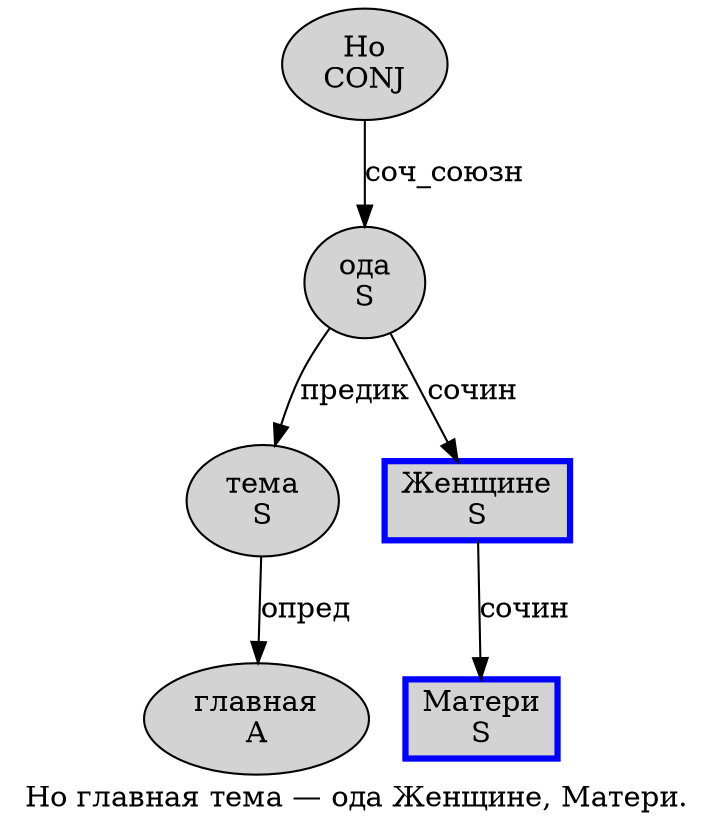 digraph SENTENCE_54 {
	graph [label="Но главная тема — ода Женщине, Матери."]
	node [style=filled]
		0 [label="Но
CONJ" color="" fillcolor=lightgray penwidth=1 shape=ellipse]
		1 [label="главная
A" color="" fillcolor=lightgray penwidth=1 shape=ellipse]
		2 [label="тема
S" color="" fillcolor=lightgray penwidth=1 shape=ellipse]
		4 [label="ода
S" color="" fillcolor=lightgray penwidth=1 shape=ellipse]
		5 [label="Женщине
S" color=blue fillcolor=lightgray penwidth=3 shape=box]
		7 [label="Матери
S" color=blue fillcolor=lightgray penwidth=3 shape=box]
			0 -> 4 [label="соч_союзн"]
			4 -> 2 [label="предик"]
			4 -> 5 [label="сочин"]
			5 -> 7 [label="сочин"]
			2 -> 1 [label="опред"]
}